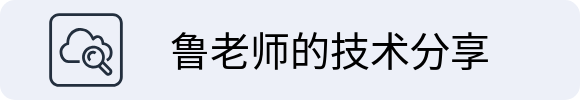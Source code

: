 <mxfile version="12.4.2" type="device" pages="1"><diagram id="rzhMUFD6X7oDKYb_x2AN" name="Page-1"><mxGraphModel dx="932" dy="600" grid="1" gridSize="10" guides="1" tooltips="1" connect="1" arrows="1" fold="1" page="1" pageScale="1" pageWidth="827" pageHeight="1169" math="0" shadow="0"><root><mxCell id="0"/><mxCell id="1" parent="0"/><mxCell id="gU5K49-Sh6ixXW4V8HE6-3" value="" style="rounded=1;whiteSpace=wrap;html=1;fillColor=#EDF0F8;gradientColor=none;strokeColor=none;" parent="1" vertex="1"><mxGeometry x="140" y="299" width="290" height="50" as="geometry"/></mxCell><mxCell id="gU5K49-Sh6ixXW4V8HE6-4" value="" style="outlineConnect=0;fontColor=#232F3E;gradientColor=none;strokeColor=#232F3E;fillColor=none;dashed=0;verticalLabelPosition=bottom;verticalAlign=top;align=center;html=1;fontSize=12;fontStyle=0;aspect=fixed;shape=mxgraph.aws4.resourceIcon;resIcon=mxgraph.aws4.instance_with_cloudwatch;" parent="1" vertex="1"><mxGeometry x="160" y="301" width="46" height="46" as="geometry"/></mxCell><mxCell id="gU5K49-Sh6ixXW4V8HE6-7" value="&lt;font style=&quot;font-size: 20px&quot;&gt;鲁老师的技术分享&lt;/font&gt;" style="text;html=1;strokeColor=none;fillColor=none;align=center;verticalAlign=middle;whiteSpace=wrap;rounded=0;" parent="1" vertex="1"><mxGeometry x="220" y="304.5" width="170" height="39" as="geometry"/></mxCell></root></mxGraphModel></diagram></mxfile>
